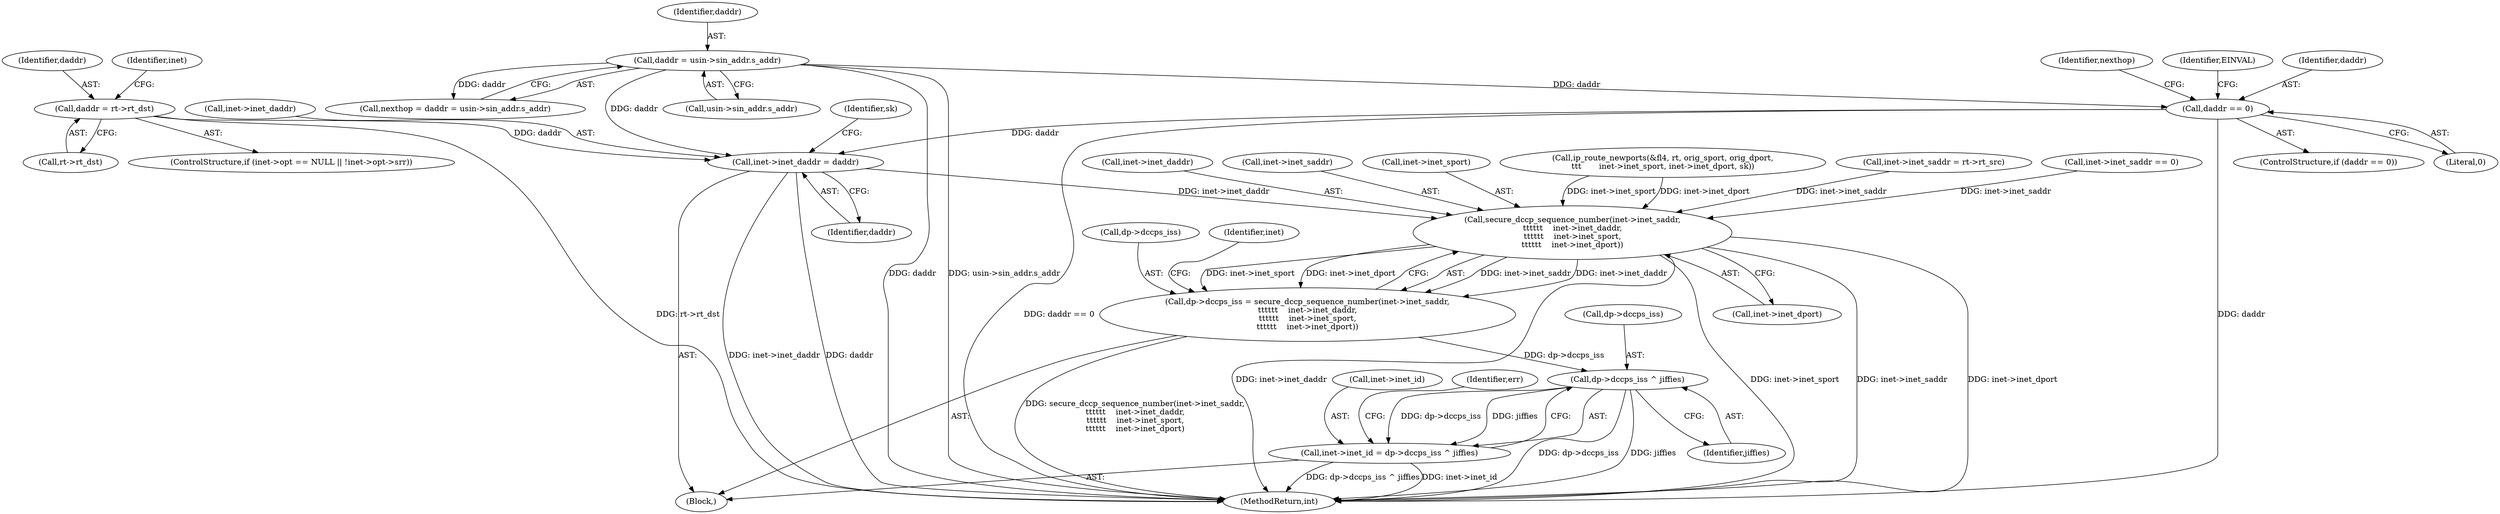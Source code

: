 digraph "0_linux_f6d8bd051c391c1c0458a30b2a7abcd939329259@pointer" {
"1000283" [label="(Call,inet->inet_daddr = daddr)"];
"1000251" [label="(Call,daddr = rt->rt_dst)"];
"1000176" [label="(Call,daddr == 0)"];
"1000155" [label="(Call,daddr = usin->sin_addr.s_addr)"];
"1000357" [label="(Call,secure_dccp_sequence_number(inet->inet_saddr,\n\t\t\t\t\t\t    inet->inet_daddr,\n\t\t\t\t\t\t    inet->inet_sport,\n\t\t\t\t\t\t    inet->inet_dport))"];
"1000353" [label="(Call,dp->dccps_iss = secure_dccp_sequence_number(inet->inet_saddr,\n\t\t\t\t\t\t    inet->inet_daddr,\n\t\t\t\t\t\t    inet->inet_sport,\n\t\t\t\t\t\t    inet->inet_dport))"];
"1000374" [label="(Call,dp->dccps_iss ^ jiffies)"];
"1000370" [label="(Call,inet->inet_id = dp->dccps_iss ^ jiffies)"];
"1000157" [label="(Call,usin->sin_addr.s_addr)"];
"1000411" [label="(MethodReturn,int)"];
"1000358" [label="(Call,inet->inet_saddr)"];
"1000375" [label="(Call,dp->dccps_iss)"];
"1000107" [label="(Block,)"];
"1000364" [label="(Call,inet->inet_sport)"];
"1000155" [label="(Call,daddr = usin->sin_addr.s_addr)"];
"1000326" [label="(Call,ip_route_newports(&fl4, rt, orig_sport, orig_dport,\n\t\t\t       inet->inet_sport, inet->inet_dport, sk))"];
"1000354" [label="(Call,dp->dccps_iss)"];
"1000252" [label="(Identifier,daddr)"];
"1000183" [label="(Identifier,nexthop)"];
"1000353" [label="(Call,dp->dccps_iss = secure_dccp_sequence_number(inet->inet_saddr,\n\t\t\t\t\t\t    inet->inet_daddr,\n\t\t\t\t\t\t    inet->inet_sport,\n\t\t\t\t\t\t    inet->inet_dport))"];
"1000262" [label="(Call,inet->inet_saddr = rt->rt_src)"];
"1000178" [label="(Literal,0)"];
"1000378" [label="(Identifier,jiffies)"];
"1000367" [label="(Call,inet->inet_dport)"];
"1000371" [label="(Call,inet->inet_id)"];
"1000291" [label="(Identifier,sk)"];
"1000380" [label="(Identifier,err)"];
"1000251" [label="(Call,daddr = rt->rt_dst)"];
"1000257" [label="(Call,inet->inet_saddr == 0)"];
"1000181" [label="(Identifier,EINVAL)"];
"1000370" [label="(Call,inet->inet_id = dp->dccps_iss ^ jiffies)"];
"1000176" [label="(Call,daddr == 0)"];
"1000283" [label="(Call,inet->inet_daddr = daddr)"];
"1000287" [label="(Identifier,daddr)"];
"1000361" [label="(Call,inet->inet_daddr)"];
"1000259" [label="(Identifier,inet)"];
"1000253" [label="(Call,rt->rt_dst)"];
"1000156" [label="(Identifier,daddr)"];
"1000357" [label="(Call,secure_dccp_sequence_number(inet->inet_saddr,\n\t\t\t\t\t\t    inet->inet_daddr,\n\t\t\t\t\t\t    inet->inet_sport,\n\t\t\t\t\t\t    inet->inet_dport))"];
"1000177" [label="(Identifier,daddr)"];
"1000284" [label="(Call,inet->inet_daddr)"];
"1000153" [label="(Call,nexthop = daddr = usin->sin_addr.s_addr)"];
"1000175" [label="(ControlStructure,if (daddr == 0))"];
"1000372" [label="(Identifier,inet)"];
"1000374" [label="(Call,dp->dccps_iss ^ jiffies)"];
"1000238" [label="(ControlStructure,if (inet->opt == NULL || !inet->opt->srr))"];
"1000283" -> "1000107"  [label="AST: "];
"1000283" -> "1000287"  [label="CFG: "];
"1000284" -> "1000283"  [label="AST: "];
"1000287" -> "1000283"  [label="AST: "];
"1000291" -> "1000283"  [label="CFG: "];
"1000283" -> "1000411"  [label="DDG: inet->inet_daddr"];
"1000283" -> "1000411"  [label="DDG: daddr"];
"1000251" -> "1000283"  [label="DDG: daddr"];
"1000176" -> "1000283"  [label="DDG: daddr"];
"1000155" -> "1000283"  [label="DDG: daddr"];
"1000283" -> "1000357"  [label="DDG: inet->inet_daddr"];
"1000251" -> "1000238"  [label="AST: "];
"1000251" -> "1000253"  [label="CFG: "];
"1000252" -> "1000251"  [label="AST: "];
"1000253" -> "1000251"  [label="AST: "];
"1000259" -> "1000251"  [label="CFG: "];
"1000251" -> "1000411"  [label="DDG: rt->rt_dst"];
"1000176" -> "1000175"  [label="AST: "];
"1000176" -> "1000178"  [label="CFG: "];
"1000177" -> "1000176"  [label="AST: "];
"1000178" -> "1000176"  [label="AST: "];
"1000181" -> "1000176"  [label="CFG: "];
"1000183" -> "1000176"  [label="CFG: "];
"1000176" -> "1000411"  [label="DDG: daddr == 0"];
"1000176" -> "1000411"  [label="DDG: daddr"];
"1000155" -> "1000176"  [label="DDG: daddr"];
"1000155" -> "1000153"  [label="AST: "];
"1000155" -> "1000157"  [label="CFG: "];
"1000156" -> "1000155"  [label="AST: "];
"1000157" -> "1000155"  [label="AST: "];
"1000153" -> "1000155"  [label="CFG: "];
"1000155" -> "1000411"  [label="DDG: usin->sin_addr.s_addr"];
"1000155" -> "1000411"  [label="DDG: daddr"];
"1000155" -> "1000153"  [label="DDG: daddr"];
"1000357" -> "1000353"  [label="AST: "];
"1000357" -> "1000367"  [label="CFG: "];
"1000358" -> "1000357"  [label="AST: "];
"1000361" -> "1000357"  [label="AST: "];
"1000364" -> "1000357"  [label="AST: "];
"1000367" -> "1000357"  [label="AST: "];
"1000353" -> "1000357"  [label="CFG: "];
"1000357" -> "1000411"  [label="DDG: inet->inet_daddr"];
"1000357" -> "1000411"  [label="DDG: inet->inet_sport"];
"1000357" -> "1000411"  [label="DDG: inet->inet_saddr"];
"1000357" -> "1000411"  [label="DDG: inet->inet_dport"];
"1000357" -> "1000353"  [label="DDG: inet->inet_saddr"];
"1000357" -> "1000353"  [label="DDG: inet->inet_daddr"];
"1000357" -> "1000353"  [label="DDG: inet->inet_sport"];
"1000357" -> "1000353"  [label="DDG: inet->inet_dport"];
"1000262" -> "1000357"  [label="DDG: inet->inet_saddr"];
"1000257" -> "1000357"  [label="DDG: inet->inet_saddr"];
"1000326" -> "1000357"  [label="DDG: inet->inet_sport"];
"1000326" -> "1000357"  [label="DDG: inet->inet_dport"];
"1000353" -> "1000107"  [label="AST: "];
"1000354" -> "1000353"  [label="AST: "];
"1000372" -> "1000353"  [label="CFG: "];
"1000353" -> "1000411"  [label="DDG: secure_dccp_sequence_number(inet->inet_saddr,\n\t\t\t\t\t\t    inet->inet_daddr,\n\t\t\t\t\t\t    inet->inet_sport,\n\t\t\t\t\t\t    inet->inet_dport)"];
"1000353" -> "1000374"  [label="DDG: dp->dccps_iss"];
"1000374" -> "1000370"  [label="AST: "];
"1000374" -> "1000378"  [label="CFG: "];
"1000375" -> "1000374"  [label="AST: "];
"1000378" -> "1000374"  [label="AST: "];
"1000370" -> "1000374"  [label="CFG: "];
"1000374" -> "1000411"  [label="DDG: dp->dccps_iss"];
"1000374" -> "1000411"  [label="DDG: jiffies"];
"1000374" -> "1000370"  [label="DDG: dp->dccps_iss"];
"1000374" -> "1000370"  [label="DDG: jiffies"];
"1000370" -> "1000107"  [label="AST: "];
"1000371" -> "1000370"  [label="AST: "];
"1000380" -> "1000370"  [label="CFG: "];
"1000370" -> "1000411"  [label="DDG: dp->dccps_iss ^ jiffies"];
"1000370" -> "1000411"  [label="DDG: inet->inet_id"];
}
